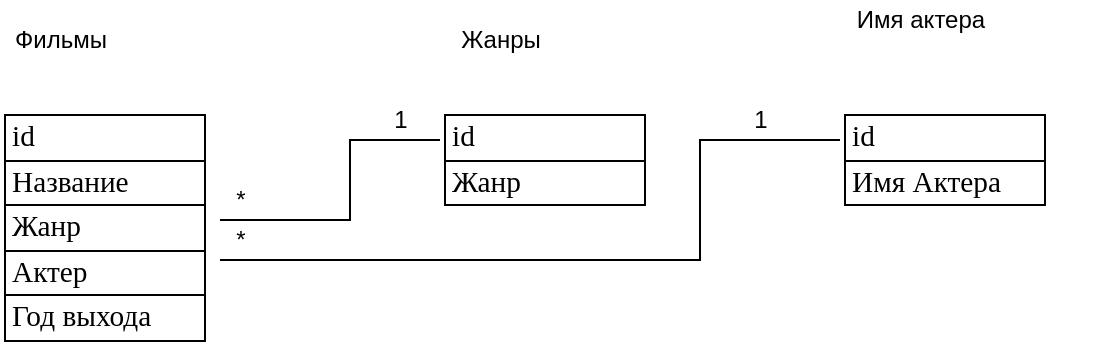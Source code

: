 <mxfile version="16.2.7" type="device"><diagram id="nxo8n-92xsn1sKUEzg-R" name="Page-1"><mxGraphModel dx="688" dy="429" grid="1" gridSize="10" guides="1" tooltips="1" connect="1" arrows="1" fold="1" page="1" pageScale="1" pageWidth="827" pageHeight="1169" math="0" shadow="0"><root><mxCell id="0"/><mxCell id="1" parent="0"/><mxCell id="TOECZzrIjQ5OP7si0lom-8" value="" style="edgeStyle=orthogonalEdgeStyle;rounded=0;orthogonalLoop=1;jettySize=auto;html=1;endArrow=none;endFill=0;" parent="1" source="TOECZzrIjQ5OP7si0lom-2" target="TOECZzrIjQ5OP7si0lom-4" edge="1"><mxGeometry relative="1" as="geometry"><Array as="points"><mxPoint x="275" y="190"/><mxPoint x="275" y="150"/></Array></mxGeometry></mxCell><mxCell id="TOECZzrIjQ5OP7si0lom-11" style="edgeStyle=orthogonalEdgeStyle;rounded=0;orthogonalLoop=1;jettySize=auto;html=1;endArrow=none;endFill=0;" parent="1" source="TOECZzrIjQ5OP7si0lom-2" target="TOECZzrIjQ5OP7si0lom-6" edge="1"><mxGeometry relative="1" as="geometry"><Array as="points"><mxPoint x="450" y="210"/><mxPoint x="450" y="150"/></Array></mxGeometry></mxCell><mxCell id="TOECZzrIjQ5OP7si0lom-2" value="&lt;table cellspacing=&quot;0&quot; cellpadding=&quot;0&quot; dir=&quot;ltr&quot; border=&quot;1&quot; style=&quot;table-layout: fixed ; font-size: 10pt ; font-family: &amp;quot;arial&amp;quot; ; width: 0px ; border-collapse: collapse ; border: none&quot;&gt;&lt;colgroup&gt;&lt;col width=&quot;100&quot;&gt;&lt;/colgroup&gt;&lt;tbody&gt;&lt;tr style=&quot;height: 21px&quot;&gt;&lt;td style=&quot;border-top: 1px solid #000000 ; border-right: 1px solid #000000 ; border-bottom: 1px solid #000000 ; border-left: 1px solid #000000 ; overflow: hidden ; padding: 2px 3px 2px 3px ; vertical-align: bottom ; font-family: &amp;quot;calibri&amp;quot; ; font-size: 11pt ; font-weight: normal&quot;&gt;id&lt;/td&gt;&lt;/tr&gt;&lt;tr style=&quot;height: 21px&quot;&gt;&lt;td style=&quot;border-right: 1px solid #000000 ; border-bottom: 1px solid #000000 ; border-left: 1px solid #000000 ; overflow: hidden ; padding: 2px 3px 2px 3px ; vertical-align: bottom ; font-family: &amp;quot;calibri&amp;quot; ; font-size: 11pt ; font-weight: normal&quot;&gt;Название&lt;/td&gt;&lt;/tr&gt;&lt;tr style=&quot;height: 21px&quot;&gt;&lt;td style=&quot;border-right: 1px solid #000000 ; border-bottom: 1px solid #000000 ; border-left: 1px solid #000000 ; overflow: hidden ; padding: 2px 3px 2px 3px ; vertical-align: bottom ; font-family: &amp;quot;calibri&amp;quot; ; font-size: 11pt ; font-weight: normal&quot;&gt;Жанр&lt;/td&gt;&lt;/tr&gt;&lt;tr style=&quot;height: 21px&quot;&gt;&lt;td style=&quot;border-right: 1px solid #000000 ; border-bottom: 1px solid #000000 ; border-left: 1px solid #000000 ; overflow: hidden ; padding: 2px 3px 2px 3px ; vertical-align: bottom ; font-family: &amp;quot;calibri&amp;quot; ; font-size: 11pt ; font-weight: normal&quot;&gt;Актер&lt;/td&gt;&lt;/tr&gt;&lt;tr style=&quot;height: 21px&quot;&gt;&lt;td style=&quot;border-right: 1px solid #000000 ; border-bottom: 1px solid #000000 ; border-left: 1px solid #000000 ; overflow: hidden ; padding: 2px 3px 2px 3px ; vertical-align: bottom ; font-family: &amp;quot;calibri&amp;quot; ; font-size: 11pt ; font-weight: normal&quot;&gt;Год выхода&lt;/td&gt;&lt;/tr&gt;&lt;/tbody&gt;&lt;/table&gt;" style="text;whiteSpace=wrap;html=1;" parent="1" vertex="1"><mxGeometry x="100" y="130" width="110" height="120" as="geometry"/></mxCell><mxCell id="TOECZzrIjQ5OP7si0lom-3" value="Фильмы" style="text;html=1;align=center;verticalAlign=middle;resizable=0;points=[];autosize=1;strokeColor=none;fillColor=none;" parent="1" vertex="1"><mxGeometry x="100" y="90" width="60" height="20" as="geometry"/></mxCell><mxCell id="TOECZzrIjQ5OP7si0lom-4" value="&lt;table cellspacing=&quot;0&quot; cellpadding=&quot;0&quot; dir=&quot;ltr&quot; border=&quot;1&quot; style=&quot;table-layout: fixed ; font-size: 10pt ; font-family: &amp;quot;arial&amp;quot; ; width: 0px ; border-collapse: collapse ; border: none&quot;&gt;&lt;colgroup&gt;&lt;col width=&quot;100&quot;&gt;&lt;/colgroup&gt;&lt;tbody&gt;&lt;tr style=&quot;height: 21px&quot;&gt;&lt;td style=&quot;border-top: 1px solid #000000 ; border-right: 1px solid #000000 ; border-bottom: 1px solid #000000 ; border-left: 1px solid #000000 ; overflow: hidden ; padding: 2px 3px 2px 3px ; vertical-align: bottom ; font-family: &amp;quot;calibri&amp;quot; ; font-size: 11pt ; font-weight: normal&quot;&gt;id&lt;/td&gt;&lt;/tr&gt;&lt;tr style=&quot;height: 21px&quot;&gt;&lt;td style=&quot;border-right: 1px solid #000000 ; border-bottom: 1px solid #000000 ; border-left: 1px solid #000000 ; overflow: hidden ; padding: 2px 3px 2px 3px ; vertical-align: bottom ; font-family: &amp;quot;calibri&amp;quot; ; font-size: 11pt ; font-weight: normal&quot;&gt;Жанр&lt;/td&gt;&lt;/tr&gt;&lt;/tbody&gt;&lt;/table&gt;" style="text;whiteSpace=wrap;html=1;" parent="1" vertex="1"><mxGeometry x="320" y="130" width="130" height="60" as="geometry"/></mxCell><mxCell id="TOECZzrIjQ5OP7si0lom-5" value="Жанры" style="text;html=1;align=center;verticalAlign=middle;resizable=0;points=[];autosize=1;strokeColor=none;fillColor=none;" parent="1" vertex="1"><mxGeometry x="320" y="90" width="60" height="20" as="geometry"/></mxCell><mxCell id="TOECZzrIjQ5OP7si0lom-6" value="&lt;table cellspacing=&quot;0&quot; cellpadding=&quot;0&quot; dir=&quot;ltr&quot; border=&quot;1&quot; style=&quot;table-layout: fixed ; font-size: 10pt ; font-family: &amp;quot;arial&amp;quot; ; width: 0px ; border-collapse: collapse ; border: none&quot;&gt;&lt;colgroup&gt;&lt;col width=&quot;100&quot;&gt;&lt;/colgroup&gt;&lt;tbody&gt;&lt;tr style=&quot;height: 21px&quot;&gt;&lt;td style=&quot;border-top: 1px solid #000000 ; border-right: 1px solid #000000 ; border-bottom: 1px solid #000000 ; border-left: 1px solid #000000 ; overflow: hidden ; padding: 2px 3px 2px 3px ; vertical-align: bottom ; font-family: &amp;quot;calibri&amp;quot; ; font-size: 11pt ; font-weight: normal&quot;&gt;id&lt;/td&gt;&lt;/tr&gt;&lt;tr style=&quot;height: 21px&quot;&gt;&lt;td style=&quot;border-right: 1px solid #000000 ; border-bottom: 1px solid #000000 ; border-left: 1px solid #000000 ; overflow: hidden ; padding: 2px 3px 2px 3px ; vertical-align: bottom ; font-family: &amp;quot;calibri&amp;quot; ; font-size: 11pt ; font-weight: normal&quot;&gt;Имя Актера&lt;/td&gt;&lt;/tr&gt;&lt;/tbody&gt;&lt;/table&gt;" style="text;whiteSpace=wrap;html=1;" parent="1" vertex="1"><mxGeometry x="520" y="130" width="130" height="60" as="geometry"/></mxCell><mxCell id="TOECZzrIjQ5OP7si0lom-7" value="Имя актера" style="text;html=1;align=center;verticalAlign=middle;resizable=0;points=[];autosize=1;strokeColor=none;fillColor=none;" parent="1" vertex="1"><mxGeometry x="520" y="80" width="80" height="20" as="geometry"/></mxCell><mxCell id="LR4MySUxbEeLuoCsU8U4-1" value="*" style="text;html=1;align=center;verticalAlign=middle;resizable=0;points=[];autosize=1;strokeColor=none;fillColor=none;" vertex="1" parent="1"><mxGeometry x="210" y="170" width="20" height="20" as="geometry"/></mxCell><mxCell id="LR4MySUxbEeLuoCsU8U4-2" value="*" style="text;html=1;align=center;verticalAlign=middle;resizable=0;points=[];autosize=1;strokeColor=none;fillColor=none;" vertex="1" parent="1"><mxGeometry x="210" y="190" width="20" height="20" as="geometry"/></mxCell><mxCell id="LR4MySUxbEeLuoCsU8U4-3" value="1" style="text;html=1;align=center;verticalAlign=middle;resizable=0;points=[];autosize=1;strokeColor=none;fillColor=none;" vertex="1" parent="1"><mxGeometry x="290" y="130" width="20" height="20" as="geometry"/></mxCell><mxCell id="LR4MySUxbEeLuoCsU8U4-4" value="1" style="text;html=1;align=center;verticalAlign=middle;resizable=0;points=[];autosize=1;strokeColor=none;fillColor=none;" vertex="1" parent="1"><mxGeometry x="470" y="130" width="20" height="20" as="geometry"/></mxCell></root></mxGraphModel></diagram></mxfile>